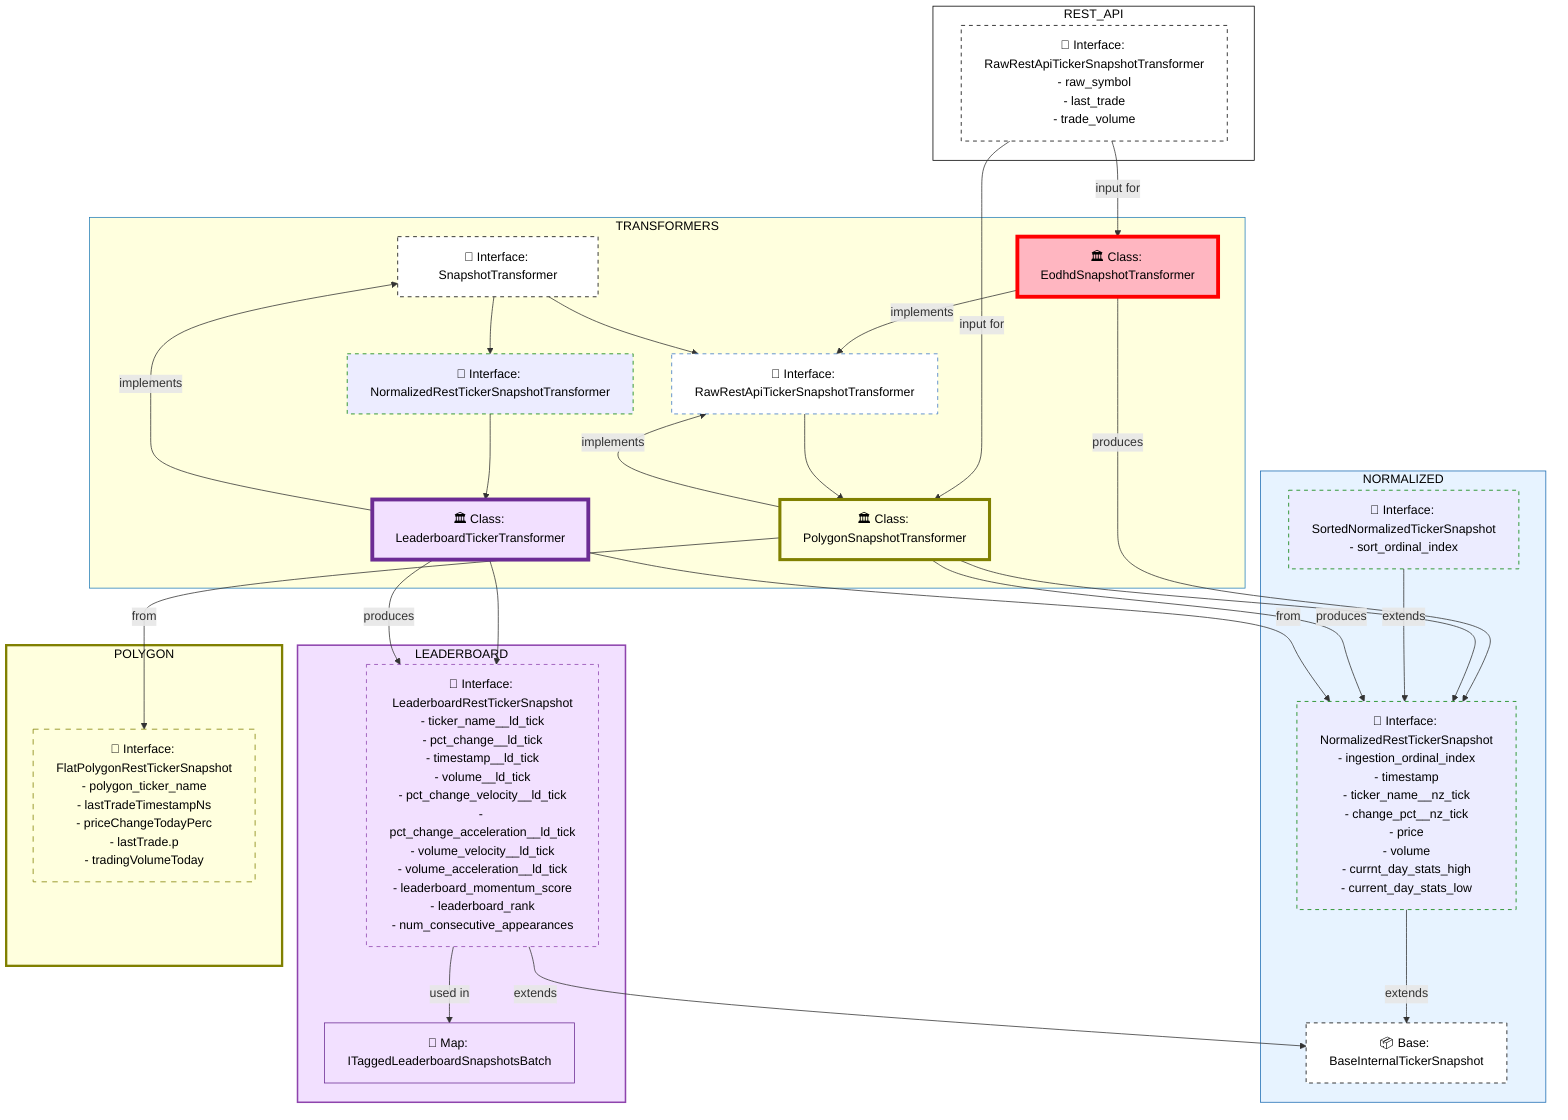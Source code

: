 flowchart TD

  %% === TRANSFORMERS CLUSTER ===
  subgraph TRANSFORMERS
    direction TB
    style TRANSFORMERS fill:#,stroke:#2980b9,stroke-width:1px,color:#000;
    I4["🧩 Interface: SnapshotTransformer"]
    I1["🧩 Interface: RawRestApiTickerSnapshotTransformer"]
    I3["🧩 Interface: NormalizedRestTickerSnapshotTransformer"]
    C1["🏛️ Class: PolygonSnapshotTransformer"]
    C2["🏛️ Class: LeaderboardTickerTransformer"]
    C3["🏛️ Class: EodhdSnapshotTransformer"]
  end

  %% === NORMALIZED CLUSTER ===
  subgraph NORMALIZED
    direction TB
    style NORMALIZED fill:#e7f3ff,stroke:#1c6cb3,stroke-width:1px,color:#000;
    A1["📦 Base: BaseInternalTickerSnapshot"]
    A2["🧩 Interface: NormalizedRestTickerSnapshot\n- ingestion_ordinal_index\n- timestamp\n- ticker_name__nz_tick\n- change_pct__nz_tick\n- price\n- volume\n- currnt_day_stats_high\n- current_day_stats_low"]
    A3["🧩 Interface: SortedNormalizedTickerSnapshot\n- sort_ordinal_index"]
  end

  %% === LEADERBOARD CLUSTER ===
  subgraph LEADERBOARD
    direction TB
    style LEADERBOARD fill:#f2e0ff,stroke:#8e44ad,stroke-width:2px,color:#000;
    A4["🧩 Interface: LeaderboardRestTickerSnapshot\n- ticker_name__ld_tick\n- pct_change__ld_tick\n- timestamp__ld_tick\n- volume__ld_tick\n- pct_change_velocity__ld_tick\n- pct_change_acceleration__ld_tick\n- volume_velocity__ld_tick\n- volume_acceleration__ld_tick\n- leaderboard_momentum_score\n- leaderboard_rank\n- num_consecutive_appearances"]
    M1["🧭 Map: ITaggedLeaderboardSnapshotsBatch"]
  end

  %% === POLYGON CLUSTER ===
  subgraph POLYGON
    direction TB
    style POLYGON fill:#,stroke:olive,stroke-width:3px,color:#000;
    R1["🧩 Interface: FlatPolygonRestTickerSnapshot\n- polygon_ticker_name\n- lastTradeTimestampNs\n- priceChangeTodayPerc\n- lastTrade.p\n- tradingVolumeToday"]
  end

  %% === REST API SNAPSHOT ===
  subgraph REST_API
    direction TB
    style REST_API fill:white,stroke:black,stroke-width:1px,color:#000;
    R2["🧩 Interface: RawRestApiTickerSnapshotTransformer\n- raw_symbol\n- last_trade\n- trade_volume"]
  end

  R2 -->|input for| C3
  R2 -->|input for| C1
  C3 -->|produces| A2
  C3 -->|implements| I1

  %% === Rank / Positioning Edges
  I4 --> I1
  I4 --> I3
  I1 --> C1
  I3 --> C2
  C1 --> A2
  C2 --> A4

  %% === Snapshot Inheritance
  A2 -->|extends| A1
  A3 -->|extends| A2
  A4 -->|extends| A1

  %% === Implementation + Transformation Edges
  C1 -->|implements| I1
  C1 -->|produces| A2
  C1 -->|from| R1

  C2 -->|implements| I4
  C2 -->|produces| A4
  C2 -->|from| A2

  A4 -->|used in| M1

  %% === Style Definitions ===
  classDef normalized-interface fill:apple,stroke:green,color:#000,stroke-dasharray: 5 5;
  classDef normalized-class fill:lightgreen,stroke:green,color:#000,stroke-width:4px;

  classDef polygon-class fill:none,stroke:olive,color:#000,stroke-width:4px;
  classDef polygon-interface fill:none,stroke:olive,color:#000,stroke-dasharray: 7 7;

  classDef leaderboard-interface fill:#f2e0ff,stroke:#8e44ad,color:#000,stroke-dasharray: 5 5;
  classDef leaderboard-class fill:#f2e0ff,stroke:#6c2c94,color:#000,stroke-width:5px;
  classDef map fill:none,stroke:#6c2c94,color:#000,fill:#f2e0ff,stroke-width:1px;

  classDef eodhd-class fill:lightpink,stroke:red,color:#000,stroke-width:5px;

  classDef normalized-transformer-interface fill:non,stroke:green,color:#000,stroke-dasharray: 5 5;
  classDef base-transformer-interface fill:white,stroke:#3a75c4,color:#000,stroke:7, stroke-dasharray: 5 5;

  classDef base-interface fill:none,stroke:green,color:#000,stroke-dasharray: 10;
  classDef base-interface fill:white,stroke:black,color:#000,stroke-dasharray: 5 5;

  %% === Apply Styles ===
  class A1 base-interface
  class A2,A3 normalized-interface
  class A4 leaderboard-interface
  class R1 polygon-interface
  class R2 base-interface

  class I4 base-interface
  class I3 normalized-transformer-interface
  class I1 base-transformer-interface
  class C1 polygon-class
  class C2 leaderboard-class
  class C3 eodhd-class
  class M1 map